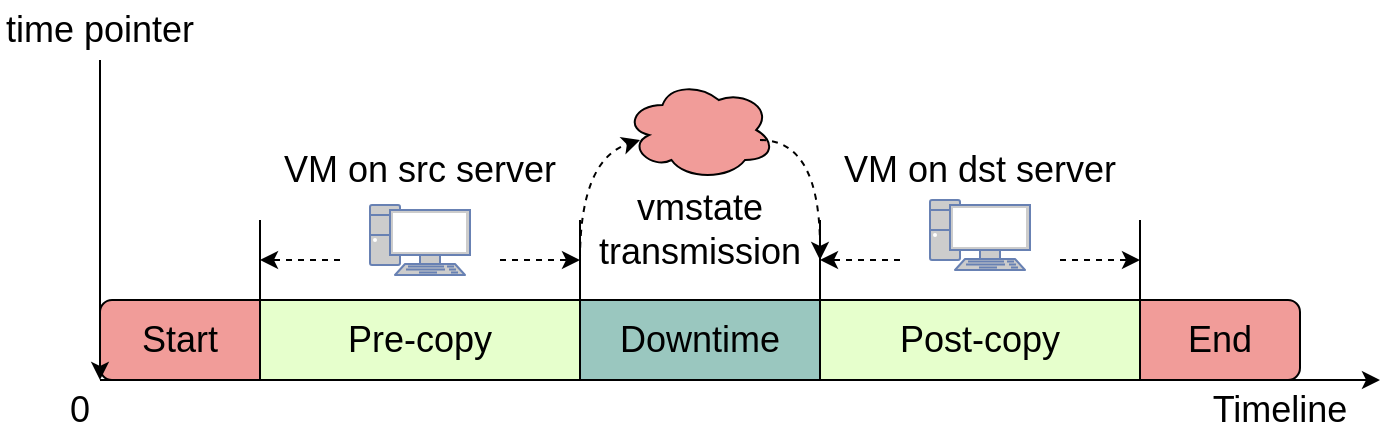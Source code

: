 <mxfile version="20.4.2" type="github">
  <diagram id="xbdcwXHPQUHZUbyYT70E" name="第 1 页">
    <mxGraphModel dx="735" dy="468" grid="1" gridSize="10" guides="1" tooltips="1" connect="1" arrows="1" fold="1" page="1" pageScale="1" pageWidth="827" pageHeight="1169" math="0" shadow="0">
      <root>
        <mxCell id="0" />
        <mxCell id="1" parent="0" />
        <mxCell id="_aCOL6AofIa1MBWSSgmZ-10" value="" style="rounded=1;whiteSpace=wrap;html=1;fontSize=18;fillColor=#F19C99;" parent="1" vertex="1">
          <mxGeometry x="840" y="280" width="120" height="40" as="geometry" />
        </mxCell>
        <mxCell id="_aCOL6AofIa1MBWSSgmZ-1" value="" style="rounded=1;whiteSpace=wrap;html=1;fillColor=#F19C99;" parent="1" vertex="1">
          <mxGeometry x="360" y="280" width="120" height="40" as="geometry" />
        </mxCell>
        <mxCell id="_aCOL6AofIa1MBWSSgmZ-2" value="&lt;font style=&quot;font-size: 18px;&quot;&gt;Start&lt;/font&gt;" style="text;html=1;strokeColor=none;fillColor=none;align=center;verticalAlign=middle;whiteSpace=wrap;rounded=0;" parent="1" vertex="1">
          <mxGeometry x="370" y="285" width="60" height="30" as="geometry" />
        </mxCell>
        <mxCell id="_aCOL6AofIa1MBWSSgmZ-6" value="" style="endArrow=classic;html=1;rounded=0;fontSize=18;" parent="1" edge="1">
          <mxGeometry width="50" height="50" relative="1" as="geometry">
            <mxPoint x="360" y="320" as="sourcePoint" />
            <mxPoint x="1000" y="320" as="targetPoint" />
          </mxGeometry>
        </mxCell>
        <mxCell id="_aCOL6AofIa1MBWSSgmZ-7" value="Pre-copy" style="rounded=0;whiteSpace=wrap;html=1;fontSize=18;fillColor=#E6FFCC;" parent="1" vertex="1">
          <mxGeometry x="440" y="280" width="160" height="40" as="geometry" />
        </mxCell>
        <mxCell id="_aCOL6AofIa1MBWSSgmZ-8" value="Downtime" style="rounded=0;whiteSpace=wrap;html=1;fontSize=18;fillColor=#9AC7BF;" parent="1" vertex="1">
          <mxGeometry x="600" y="280" width="120" height="40" as="geometry" />
        </mxCell>
        <mxCell id="_aCOL6AofIa1MBWSSgmZ-9" value="Post-copy" style="rounded=0;whiteSpace=wrap;html=1;fontSize=18;fillColor=#E6FFCC;" parent="1" vertex="1">
          <mxGeometry x="720" y="280" width="160" height="40" as="geometry" />
        </mxCell>
        <mxCell id="_aCOL6AofIa1MBWSSgmZ-11" value="&lt;font style=&quot;font-size: 18px;&quot;&gt;End&lt;/font&gt;" style="text;html=1;strokeColor=none;fillColor=none;align=center;verticalAlign=middle;whiteSpace=wrap;rounded=0;" parent="1" vertex="1">
          <mxGeometry x="890" y="285" width="60" height="30" as="geometry" />
        </mxCell>
        <mxCell id="_aCOL6AofIa1MBWSSgmZ-12" value="Timeline" style="text;html=1;strokeColor=none;fillColor=none;align=center;verticalAlign=middle;whiteSpace=wrap;rounded=0;fontSize=18;" parent="1" vertex="1">
          <mxGeometry x="900" y="320" width="100" height="30" as="geometry" />
        </mxCell>
        <mxCell id="_aCOL6AofIa1MBWSSgmZ-13" value="" style="fontColor=#0066CC;verticalAlign=top;verticalLabelPosition=bottom;labelPosition=center;align=center;html=1;outlineConnect=0;fillColor=#CCCCCC;strokeColor=#6881B3;gradientColor=none;gradientDirection=north;strokeWidth=2;shape=mxgraph.networks.pc;fontSize=18;" parent="1" vertex="1">
          <mxGeometry x="495" y="232.5" width="50" height="35" as="geometry" />
        </mxCell>
        <mxCell id="_aCOL6AofIa1MBWSSgmZ-14" value="" style="endArrow=none;html=1;rounded=0;fontSize=18;exitX=0;exitY=0;exitDx=0;exitDy=0;" parent="1" edge="1" source="_aCOL6AofIa1MBWSSgmZ-7">
          <mxGeometry width="50" height="50" relative="1" as="geometry">
            <mxPoint x="200" y="280" as="sourcePoint" />
            <mxPoint x="440" y="240" as="targetPoint" />
          </mxGeometry>
        </mxCell>
        <mxCell id="_aCOL6AofIa1MBWSSgmZ-15" value="" style="endArrow=none;html=1;rounded=0;fontSize=18;" parent="1" edge="1">
          <mxGeometry width="50" height="50" relative="1" as="geometry">
            <mxPoint x="600" y="280" as="sourcePoint" />
            <mxPoint x="600" y="240" as="targetPoint" />
          </mxGeometry>
        </mxCell>
        <mxCell id="_aCOL6AofIa1MBWSSgmZ-16" value="VM on src server" style="text;html=1;strokeColor=none;fillColor=none;align=center;verticalAlign=middle;whiteSpace=wrap;rounded=0;fontSize=18;" parent="1" vertex="1">
          <mxGeometry x="440" y="200" width="160" height="30" as="geometry" />
        </mxCell>
        <mxCell id="_aCOL6AofIa1MBWSSgmZ-17" value="" style="endArrow=classic;html=1;rounded=0;fontSize=18;dashed=1;" parent="1" edge="1">
          <mxGeometry width="50" height="50" relative="1" as="geometry">
            <mxPoint x="480" y="260" as="sourcePoint" />
            <mxPoint x="440" y="260" as="targetPoint" />
          </mxGeometry>
        </mxCell>
        <mxCell id="_aCOL6AofIa1MBWSSgmZ-18" value="" style="endArrow=classic;html=1;rounded=0;fontSize=18;dashed=1;" parent="1" edge="1">
          <mxGeometry width="50" height="50" relative="1" as="geometry">
            <mxPoint x="560" y="260" as="sourcePoint" />
            <mxPoint x="600" y="260" as="targetPoint" />
          </mxGeometry>
        </mxCell>
        <mxCell id="_aCOL6AofIa1MBWSSgmZ-19" value="" style="endArrow=none;html=1;rounded=0;fontSize=18;" parent="1" edge="1">
          <mxGeometry width="50" height="50" relative="1" as="geometry">
            <mxPoint x="720" y="280" as="sourcePoint" />
            <mxPoint x="720" y="240" as="targetPoint" />
          </mxGeometry>
        </mxCell>
        <mxCell id="_aCOL6AofIa1MBWSSgmZ-20" value="" style="endArrow=none;html=1;rounded=0;fontSize=18;" parent="1" edge="1">
          <mxGeometry width="50" height="50" relative="1" as="geometry">
            <mxPoint x="880" y="280" as="sourcePoint" />
            <mxPoint x="880" y="240" as="targetPoint" />
          </mxGeometry>
        </mxCell>
        <mxCell id="_aCOL6AofIa1MBWSSgmZ-21" value="" style="fontColor=#0066CC;verticalAlign=top;verticalLabelPosition=bottom;labelPosition=center;align=center;html=1;outlineConnect=0;fillColor=#CCCCCC;strokeColor=#6881B3;gradientColor=none;gradientDirection=north;strokeWidth=2;shape=mxgraph.networks.pc;fontSize=18;" parent="1" vertex="1">
          <mxGeometry x="775" y="230" width="50" height="35" as="geometry" />
        </mxCell>
        <mxCell id="_aCOL6AofIa1MBWSSgmZ-22" value="" style="endArrow=classic;html=1;rounded=0;fontSize=18;dashed=1;" parent="1" edge="1">
          <mxGeometry width="50" height="50" relative="1" as="geometry">
            <mxPoint x="760" y="260" as="sourcePoint" />
            <mxPoint x="720" y="260" as="targetPoint" />
          </mxGeometry>
        </mxCell>
        <mxCell id="_aCOL6AofIa1MBWSSgmZ-23" value="" style="endArrow=classic;html=1;rounded=0;fontSize=18;dashed=1;" parent="1" edge="1">
          <mxGeometry width="50" height="50" relative="1" as="geometry">
            <mxPoint x="840" y="260" as="sourcePoint" />
            <mxPoint x="880" y="260" as="targetPoint" />
          </mxGeometry>
        </mxCell>
        <mxCell id="_aCOL6AofIa1MBWSSgmZ-24" value="VM on dst server" style="text;html=1;strokeColor=none;fillColor=none;align=center;verticalAlign=middle;whiteSpace=wrap;rounded=0;fontSize=18;" parent="1" vertex="1">
          <mxGeometry x="720" y="200" width="160" height="30" as="geometry" />
        </mxCell>
        <mxCell id="_aCOL6AofIa1MBWSSgmZ-25" value="" style="ellipse;shape=cloud;whiteSpace=wrap;html=1;fontSize=18;fillColor=#F19C99;" parent="1" vertex="1">
          <mxGeometry x="622.5" y="170" width="75" height="50" as="geometry" />
        </mxCell>
        <mxCell id="_aCOL6AofIa1MBWSSgmZ-26" value="" style="curved=1;endArrow=classic;html=1;rounded=0;fontSize=18;dashed=1;" parent="1" edge="1">
          <mxGeometry width="50" height="50" relative="1" as="geometry">
            <mxPoint x="600" y="260" as="sourcePoint" />
            <mxPoint x="630" y="200" as="targetPoint" />
            <Array as="points">
              <mxPoint x="600" y="210" />
            </Array>
          </mxGeometry>
        </mxCell>
        <mxCell id="_aCOL6AofIa1MBWSSgmZ-28" value="" style="curved=1;endArrow=classic;html=1;rounded=0;dashed=1;fontSize=18;" parent="1" edge="1">
          <mxGeometry width="50" height="50" relative="1" as="geometry">
            <mxPoint x="690" y="200" as="sourcePoint" />
            <mxPoint x="720" y="260" as="targetPoint" />
            <Array as="points">
              <mxPoint x="720" y="200" />
            </Array>
          </mxGeometry>
        </mxCell>
        <mxCell id="_aCOL6AofIa1MBWSSgmZ-29" value="vmstate transmission" style="text;html=1;strokeColor=none;fillColor=none;align=center;verticalAlign=middle;whiteSpace=wrap;rounded=0;fontSize=18;" parent="1" vertex="1">
          <mxGeometry x="630" y="230" width="60" height="30" as="geometry" />
        </mxCell>
        <mxCell id="WvZuHLwOSjtssqFwPs-B-2" value="&lt;font style=&quot;font-size: 18px;&quot;&gt;0&lt;/font&gt;" style="text;html=1;strokeColor=none;fillColor=none;align=center;verticalAlign=middle;whiteSpace=wrap;rounded=0;" parent="1" vertex="1">
          <mxGeometry x="320" y="320" width="60" height="30" as="geometry" />
        </mxCell>
        <mxCell id="WvZuHLwOSjtssqFwPs-B-3" value="time pointer" style="text;html=1;strokeColor=none;fillColor=none;align=center;verticalAlign=middle;whiteSpace=wrap;rounded=0;fontSize=18;" parent="1" vertex="1">
          <mxGeometry x="310" y="130" width="100" height="30" as="geometry" />
        </mxCell>
        <mxCell id="Ytj0PdgWRgDravnHIEoL-1" value="" style="endArrow=classic;html=1;rounded=0;fontSize=18;entryX=0;entryY=1;entryDx=0;entryDy=0;" parent="1" target="_aCOL6AofIa1MBWSSgmZ-1" edge="1">
          <mxGeometry width="50" height="50" relative="1" as="geometry">
            <mxPoint x="360" y="160" as="sourcePoint" />
            <mxPoint x="170" y="150" as="targetPoint" />
          </mxGeometry>
        </mxCell>
      </root>
    </mxGraphModel>
  </diagram>
</mxfile>
